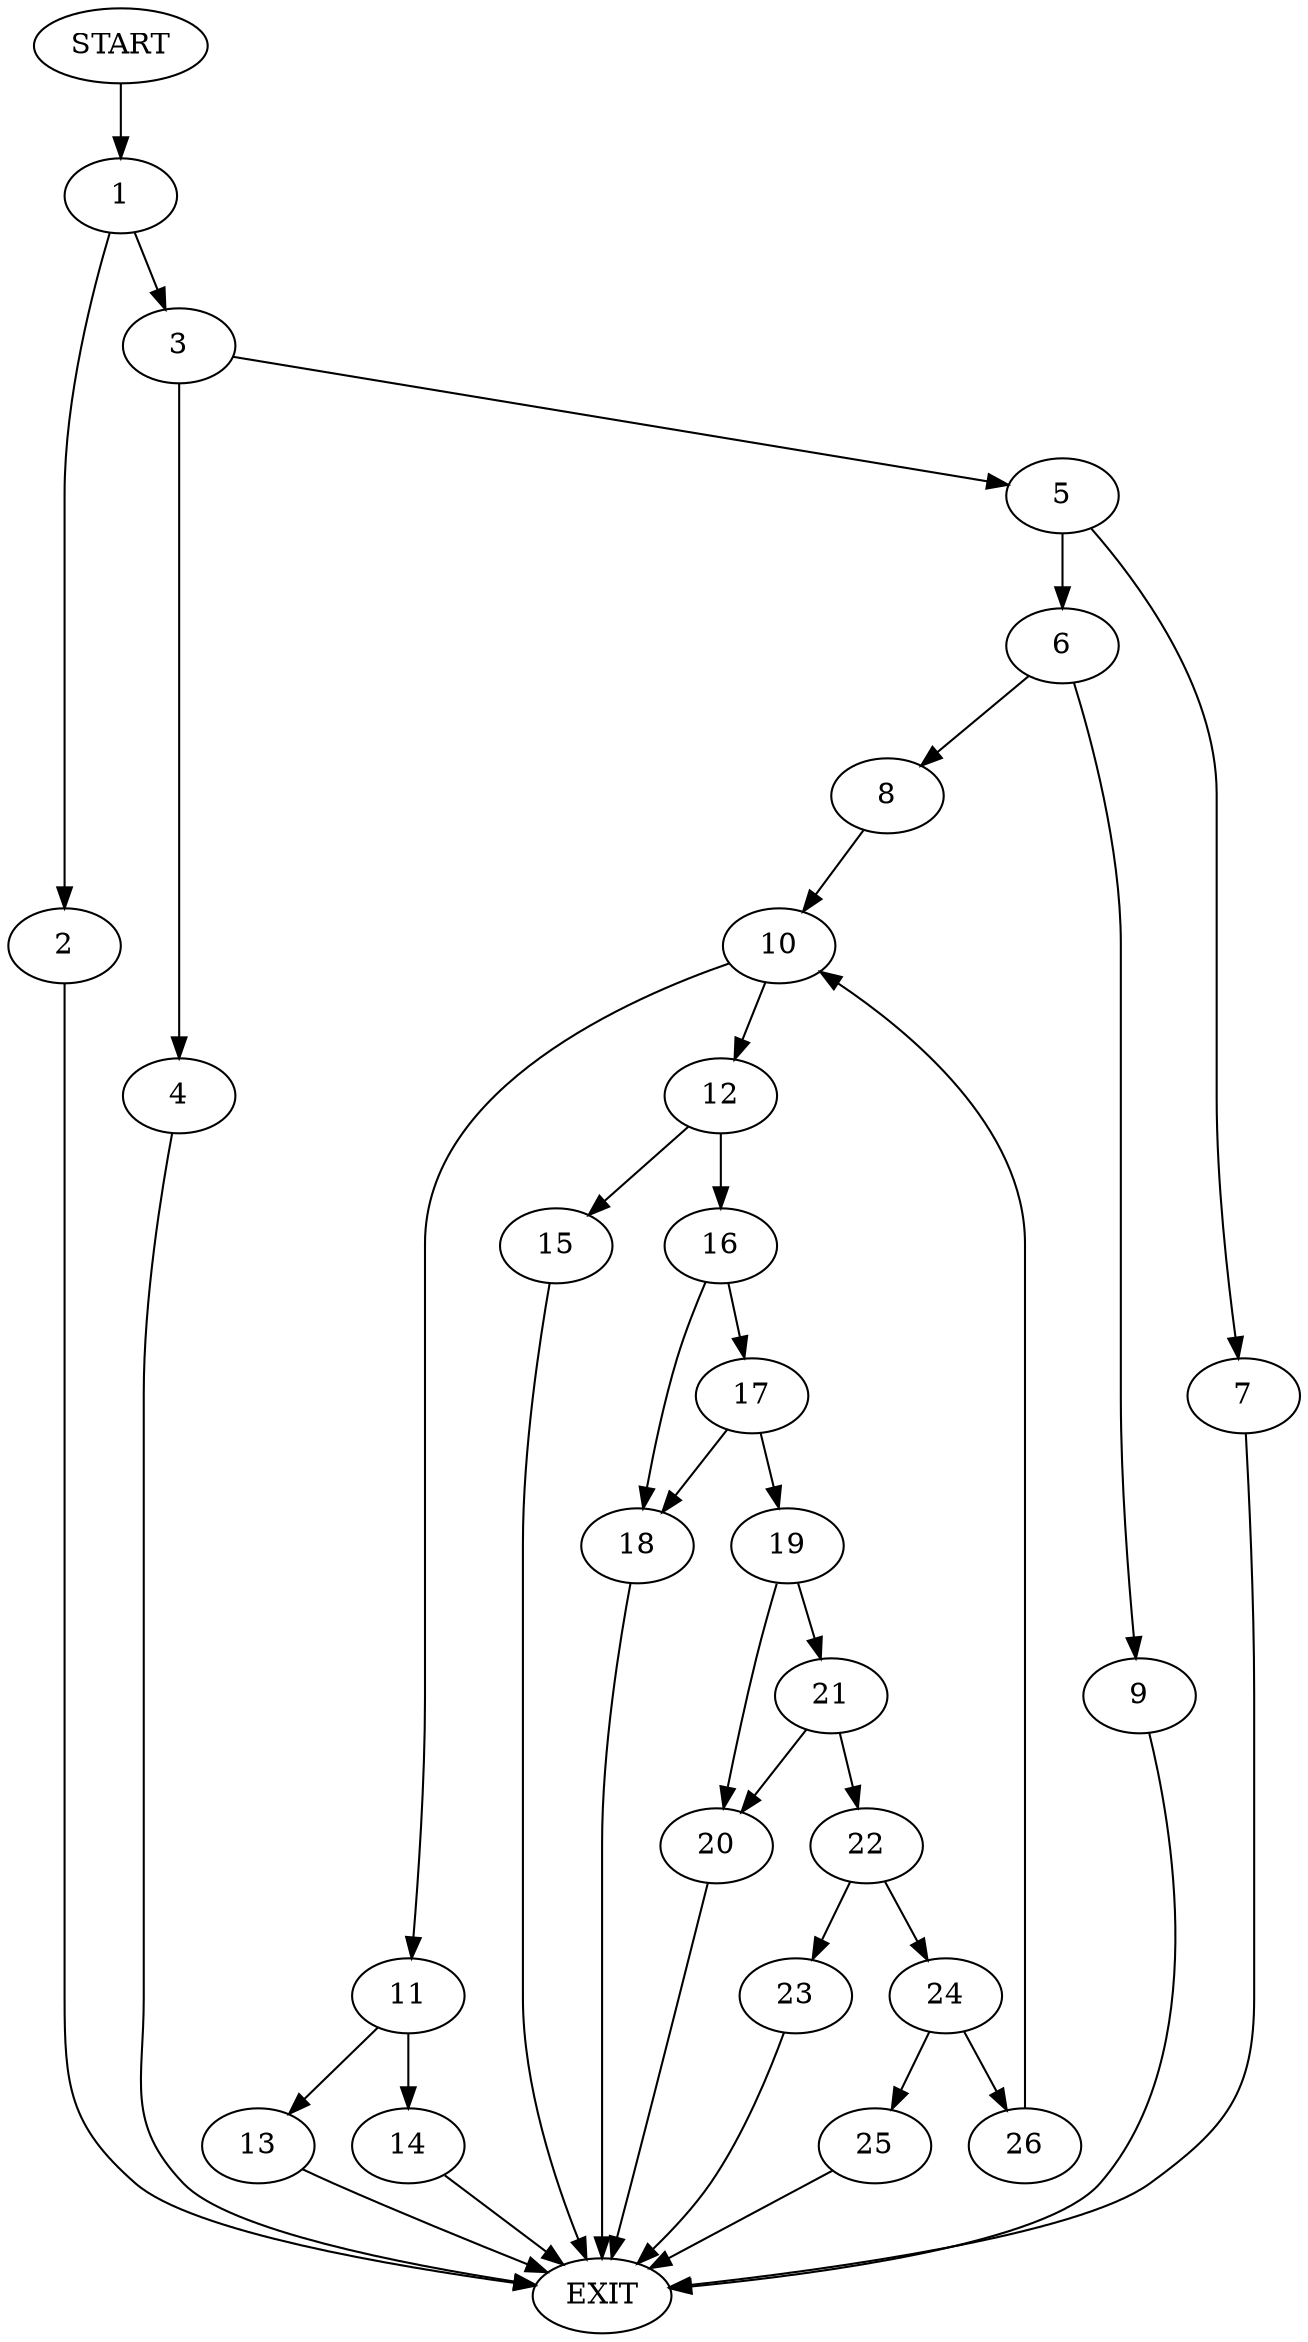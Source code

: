 digraph {
0 [label="START"]
27 [label="EXIT"]
0 -> 1
1 -> 2
1 -> 3
2 -> 27
3 -> 4
3 -> 5
4 -> 27
5 -> 6
5 -> 7
7 -> 27
6 -> 8
6 -> 9
8 -> 10
9 -> 27
10 -> 11
10 -> 12
11 -> 13
11 -> 14
12 -> 15
12 -> 16
16 -> 17
16 -> 18
15 -> 27
17 -> 19
17 -> 18
18 -> 27
19 -> 20
19 -> 21
20 -> 27
21 -> 22
21 -> 20
22 -> 23
22 -> 24
24 -> 25
24 -> 26
23 -> 27
25 -> 27
26 -> 10
13 -> 27
14 -> 27
}
